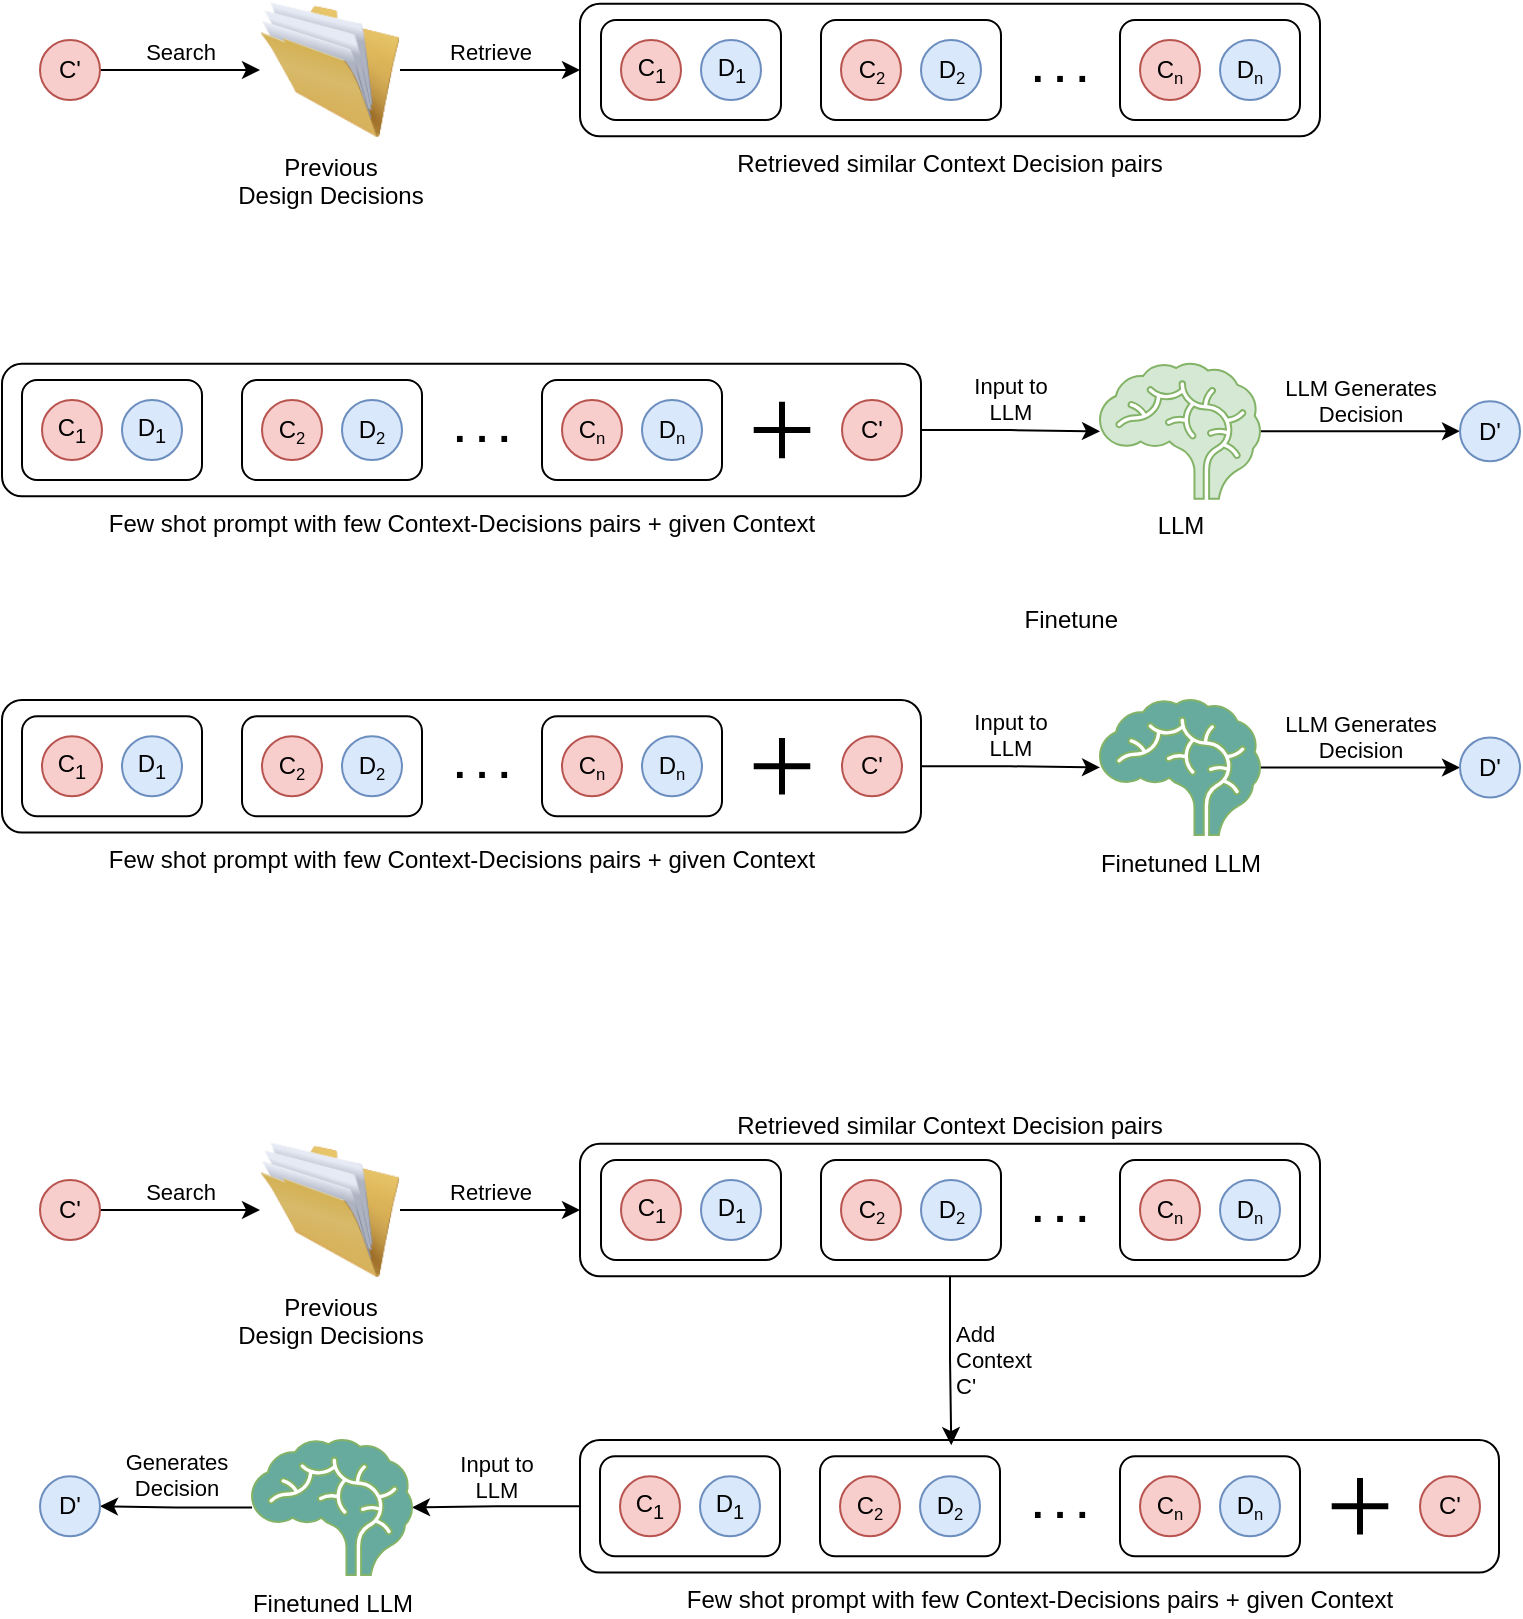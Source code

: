 <mxfile version="24.7.10">
  <diagram name="Page-1" id="zbVzGNcKH51XwOWS4cvV">
    <mxGraphModel dx="1552" dy="895" grid="1" gridSize="10" guides="1" tooltips="1" connect="1" arrows="1" fold="1" page="1" pageScale="1" pageWidth="850" pageHeight="1100" math="0" shadow="0">
      <root>
        <mxCell id="0" />
        <mxCell id="1" parent="0" />
        <mxCell id="oScVINL6oA3aYRQgR9YV-19" value="Search" style="edgeStyle=orthogonalEdgeStyle;rounded=0;orthogonalLoop=1;jettySize=auto;html=1;labelPosition=center;verticalLabelPosition=top;align=center;verticalAlign=bottom;" parent="1" source="oScVINL6oA3aYRQgR9YV-2" target="oScVINL6oA3aYRQgR9YV-3" edge="1">
          <mxGeometry relative="1" as="geometry" />
        </mxCell>
        <mxCell id="oScVINL6oA3aYRQgR9YV-2" value="C&#39;" style="ellipse;whiteSpace=wrap;html=1;aspect=fixed;fillColor=#f8cecc;strokeColor=#b85450;" parent="1" vertex="1">
          <mxGeometry x="60" y="100" width="30" height="30" as="geometry" />
        </mxCell>
        <mxCell id="oScVINL6oA3aYRQgR9YV-21" value="Retrieve" style="edgeStyle=orthogonalEdgeStyle;rounded=0;orthogonalLoop=1;jettySize=auto;html=1;labelPosition=center;verticalLabelPosition=top;align=center;verticalAlign=bottom;" parent="1" source="oScVINL6oA3aYRQgR9YV-3" target="oScVINL6oA3aYRQgR9YV-17" edge="1">
          <mxGeometry relative="1" as="geometry" />
        </mxCell>
        <mxCell id="oScVINL6oA3aYRQgR9YV-3" value="Previous&lt;div&gt;Design Decisions&lt;/div&gt;" style="image;html=1;image=img/lib/clip_art/general/Full_Folder_128x128.png" parent="1" vertex="1">
          <mxGeometry x="170" y="80" width="70" height="70" as="geometry" />
        </mxCell>
        <mxCell id="oScVINL6oA3aYRQgR9YV-4" value="C&lt;sub&gt;1&lt;/sub&gt;" style="ellipse;whiteSpace=wrap;html=1;aspect=fixed;fillColor=#f8cecc;strokeColor=#b85450;" parent="1" vertex="1">
          <mxGeometry x="350.5" y="100" width="30" height="30" as="geometry" />
        </mxCell>
        <mxCell id="oScVINL6oA3aYRQgR9YV-5" value="D&lt;sub&gt;1&lt;/sub&gt;" style="ellipse;whiteSpace=wrap;html=1;aspect=fixed;fillColor=#dae8fc;strokeColor=#6c8ebf;" parent="1" vertex="1">
          <mxGeometry x="390.5" y="100" width="30" height="30" as="geometry" />
        </mxCell>
        <mxCell id="oScVINL6oA3aYRQgR9YV-6" value="" style="rounded=1;whiteSpace=wrap;html=1;fillColor=none;" parent="1" vertex="1">
          <mxGeometry x="340.5" y="90" width="90" height="50" as="geometry" />
        </mxCell>
        <mxCell id="oScVINL6oA3aYRQgR9YV-7" value="C&lt;span style=&quot;font-size: 10px;&quot;&gt;&lt;sub&gt;2&lt;/sub&gt;&lt;/span&gt;" style="ellipse;whiteSpace=wrap;html=1;aspect=fixed;fillColor=#f8cecc;strokeColor=#b85450;" parent="1" vertex="1">
          <mxGeometry x="460.5" y="100" width="30" height="30" as="geometry" />
        </mxCell>
        <mxCell id="oScVINL6oA3aYRQgR9YV-8" value="D&lt;span style=&quot;font-size: 10px;&quot;&gt;&lt;sub&gt;2&lt;/sub&gt;&lt;/span&gt;" style="ellipse;whiteSpace=wrap;html=1;aspect=fixed;fillColor=#dae8fc;strokeColor=#6c8ebf;" parent="1" vertex="1">
          <mxGeometry x="500.5" y="100" width="30" height="30" as="geometry" />
        </mxCell>
        <mxCell id="oScVINL6oA3aYRQgR9YV-9" value="" style="rounded=1;whiteSpace=wrap;html=1;fillColor=none;" parent="1" vertex="1">
          <mxGeometry x="450.5" y="90" width="90" height="50" as="geometry" />
        </mxCell>
        <mxCell id="oScVINL6oA3aYRQgR9YV-10" value="C&lt;span style=&quot;font-size: 10px;&quot;&gt;&lt;sub&gt;n&lt;/sub&gt;&lt;/span&gt;" style="ellipse;whiteSpace=wrap;html=1;aspect=fixed;fillColor=#f8cecc;strokeColor=#b85450;" parent="1" vertex="1">
          <mxGeometry x="610" y="100" width="30" height="30" as="geometry" />
        </mxCell>
        <mxCell id="oScVINL6oA3aYRQgR9YV-11" value="D&lt;span style=&quot;font-size: 10px;&quot;&gt;&lt;sub&gt;n&lt;/sub&gt;&lt;/span&gt;" style="ellipse;whiteSpace=wrap;html=1;aspect=fixed;fillColor=#dae8fc;strokeColor=#6c8ebf;" parent="1" vertex="1">
          <mxGeometry x="650" y="100" width="30" height="30" as="geometry" />
        </mxCell>
        <mxCell id="oScVINL6oA3aYRQgR9YV-12" value="" style="rounded=1;whiteSpace=wrap;html=1;fillColor=none;" parent="1" vertex="1">
          <mxGeometry x="600" y="90" width="90" height="50" as="geometry" />
        </mxCell>
        <mxCell id="oScVINL6oA3aYRQgR9YV-13" value="&lt;font size=&quot;1&quot; style=&quot;&quot;&gt;&lt;b style=&quot;font-size: 20px;&quot;&gt;. . .&lt;/b&gt;&lt;/font&gt;" style="rounded=1;whiteSpace=wrap;html=1;fillColor=none;opacity=0;" parent="1" vertex="1">
          <mxGeometry x="540" y="90" width="60" height="45" as="geometry" />
        </mxCell>
        <mxCell id="oScVINL6oA3aYRQgR9YV-17" value="Retrieved similar Context Decision pairs" style="rounded=1;whiteSpace=wrap;html=1;fillColor=none;labelPosition=center;verticalLabelPosition=bottom;align=center;verticalAlign=top;" parent="1" vertex="1">
          <mxGeometry x="330" y="81.88" width="370" height="66.25" as="geometry" />
        </mxCell>
        <mxCell id="oScVINL6oA3aYRQgR9YV-37" value="C&lt;sub&gt;1&lt;/sub&gt;" style="ellipse;whiteSpace=wrap;html=1;aspect=fixed;fillColor=#f8cecc;strokeColor=#b85450;" parent="1" vertex="1">
          <mxGeometry x="61" y="280" width="30" height="30" as="geometry" />
        </mxCell>
        <mxCell id="oScVINL6oA3aYRQgR9YV-38" value="D&lt;sub&gt;1&lt;/sub&gt;" style="ellipse;whiteSpace=wrap;html=1;aspect=fixed;fillColor=#dae8fc;strokeColor=#6c8ebf;" parent="1" vertex="1">
          <mxGeometry x="101" y="280" width="30" height="30" as="geometry" />
        </mxCell>
        <mxCell id="oScVINL6oA3aYRQgR9YV-39" value="" style="rounded=1;whiteSpace=wrap;html=1;fillColor=none;" parent="1" vertex="1">
          <mxGeometry x="51" y="270" width="90" height="50" as="geometry" />
        </mxCell>
        <mxCell id="oScVINL6oA3aYRQgR9YV-40" value="C&lt;span style=&quot;font-size: 10px;&quot;&gt;&lt;sub&gt;2&lt;/sub&gt;&lt;/span&gt;" style="ellipse;whiteSpace=wrap;html=1;aspect=fixed;fillColor=#f8cecc;strokeColor=#b85450;" parent="1" vertex="1">
          <mxGeometry x="171" y="280" width="30" height="30" as="geometry" />
        </mxCell>
        <mxCell id="oScVINL6oA3aYRQgR9YV-41" value="D&lt;span style=&quot;font-size: 10px;&quot;&gt;&lt;sub&gt;2&lt;/sub&gt;&lt;/span&gt;" style="ellipse;whiteSpace=wrap;html=1;aspect=fixed;fillColor=#dae8fc;strokeColor=#6c8ebf;" parent="1" vertex="1">
          <mxGeometry x="211" y="280" width="30" height="30" as="geometry" />
        </mxCell>
        <mxCell id="oScVINL6oA3aYRQgR9YV-42" value="" style="rounded=1;whiteSpace=wrap;html=1;fillColor=none;" parent="1" vertex="1">
          <mxGeometry x="161" y="270" width="90" height="50" as="geometry" />
        </mxCell>
        <mxCell id="oScVINL6oA3aYRQgR9YV-43" value="C&lt;span style=&quot;font-size: 10px;&quot;&gt;&lt;sub&gt;n&lt;/sub&gt;&lt;/span&gt;" style="ellipse;whiteSpace=wrap;html=1;aspect=fixed;fillColor=#f8cecc;strokeColor=#b85450;" parent="1" vertex="1">
          <mxGeometry x="321" y="280" width="30" height="30" as="geometry" />
        </mxCell>
        <mxCell id="oScVINL6oA3aYRQgR9YV-44" value="D&lt;span style=&quot;font-size: 10px;&quot;&gt;&lt;sub&gt;n&lt;/sub&gt;&lt;/span&gt;" style="ellipse;whiteSpace=wrap;html=1;aspect=fixed;fillColor=#dae8fc;strokeColor=#6c8ebf;" parent="1" vertex="1">
          <mxGeometry x="361" y="280" width="30" height="30" as="geometry" />
        </mxCell>
        <mxCell id="oScVINL6oA3aYRQgR9YV-45" value="" style="rounded=1;whiteSpace=wrap;html=1;fillColor=none;" parent="1" vertex="1">
          <mxGeometry x="311" y="270" width="90" height="50" as="geometry" />
        </mxCell>
        <mxCell id="oScVINL6oA3aYRQgR9YV-46" value="&lt;font size=&quot;1&quot; style=&quot;&quot;&gt;&lt;b style=&quot;font-size: 20px;&quot;&gt;. . .&lt;/b&gt;&lt;/font&gt;" style="rounded=1;whiteSpace=wrap;html=1;fillColor=none;opacity=0;" parent="1" vertex="1">
          <mxGeometry x="261" y="270" width="39.5" height="45" as="geometry" />
        </mxCell>
        <mxCell id="oScVINL6oA3aYRQgR9YV-47" value="" style="shape=umlDestroy;whiteSpace=wrap;html=1;strokeWidth=3;targetShapes=umlLifeline;rotation=45;direction=south;" parent="1" vertex="1">
          <mxGeometry x="421" y="285" width="20" height="20" as="geometry" />
        </mxCell>
        <mxCell id="oScVINL6oA3aYRQgR9YV-48" value="C&#39;" style="ellipse;whiteSpace=wrap;html=1;aspect=fixed;fillColor=#f8cecc;strokeColor=#b85450;" parent="1" vertex="1">
          <mxGeometry x="461" y="280" width="30" height="30" as="geometry" />
        </mxCell>
        <mxCell id="oScVINL6oA3aYRQgR9YV-52" value="Input to&lt;br&gt;LLM" style="edgeStyle=orthogonalEdgeStyle;rounded=0;orthogonalLoop=1;jettySize=auto;html=1;labelPosition=center;verticalLabelPosition=top;align=center;verticalAlign=bottom;" parent="1" source="oScVINL6oA3aYRQgR9YV-49" target="oScVINL6oA3aYRQgR9YV-50" edge="1">
          <mxGeometry relative="1" as="geometry" />
        </mxCell>
        <mxCell id="oScVINL6oA3aYRQgR9YV-49" value="Few shot prompt with few Context-Decisions pairs + given Context" style="rounded=1;whiteSpace=wrap;html=1;fillColor=none;labelPosition=center;verticalLabelPosition=bottom;align=center;verticalAlign=top;" parent="1" vertex="1">
          <mxGeometry x="41" y="261.88" width="459.5" height="66.25" as="geometry" />
        </mxCell>
        <mxCell id="oScVINL6oA3aYRQgR9YV-53" value="LLM Generates&lt;div&gt;Decision&lt;/div&gt;" style="edgeStyle=orthogonalEdgeStyle;rounded=0;orthogonalLoop=1;jettySize=auto;html=1;labelPosition=center;verticalLabelPosition=top;align=center;verticalAlign=bottom;" parent="1" source="oScVINL6oA3aYRQgR9YV-50" target="oScVINL6oA3aYRQgR9YV-51" edge="1">
          <mxGeometry relative="1" as="geometry" />
        </mxCell>
        <mxCell id="oScVINL6oA3aYRQgR9YV-50" value="LLM" style="shape=mxgraph.signs.healthcare.brain;html=1;pointerEvents=1;fillColor=#d5e8d4;strokeColor=#82b366;verticalLabelPosition=bottom;verticalAlign=top;align=center;" parent="1" vertex="1">
          <mxGeometry x="590" y="261.88" width="80" height="67.5" as="geometry" />
        </mxCell>
        <mxCell id="oScVINL6oA3aYRQgR9YV-51" value="D&#39;" style="ellipse;whiteSpace=wrap;html=1;aspect=fixed;fillColor=#dae8fc;strokeColor=#6c8ebf;" parent="1" vertex="1">
          <mxGeometry x="770" y="280.63" width="30" height="30" as="geometry" />
        </mxCell>
        <mxCell id="_WBC0RxFsMpEaqyZf2tm-16" value="Search" style="edgeStyle=orthogonalEdgeStyle;rounded=0;orthogonalLoop=1;jettySize=auto;html=1;labelPosition=center;verticalLabelPosition=top;align=center;verticalAlign=bottom;" edge="1" parent="1" source="_WBC0RxFsMpEaqyZf2tm-17" target="_WBC0RxFsMpEaqyZf2tm-19">
          <mxGeometry relative="1" as="geometry" />
        </mxCell>
        <mxCell id="_WBC0RxFsMpEaqyZf2tm-17" value="C&#39;" style="ellipse;whiteSpace=wrap;html=1;aspect=fixed;fillColor=#f8cecc;strokeColor=#b85450;" vertex="1" parent="1">
          <mxGeometry x="60" y="670" width="30" height="30" as="geometry" />
        </mxCell>
        <mxCell id="_WBC0RxFsMpEaqyZf2tm-18" value="Retrieve" style="edgeStyle=orthogonalEdgeStyle;rounded=0;orthogonalLoop=1;jettySize=auto;html=1;labelPosition=center;verticalLabelPosition=top;align=center;verticalAlign=bottom;" edge="1" parent="1" source="_WBC0RxFsMpEaqyZf2tm-19" target="_WBC0RxFsMpEaqyZf2tm-30">
          <mxGeometry relative="1" as="geometry" />
        </mxCell>
        <mxCell id="_WBC0RxFsMpEaqyZf2tm-19" value="Previous&lt;div&gt;Design Decisions&lt;/div&gt;" style="image;html=1;image=img/lib/clip_art/general/Full_Folder_128x128.png" vertex="1" parent="1">
          <mxGeometry x="170" y="650" width="70" height="70" as="geometry" />
        </mxCell>
        <mxCell id="_WBC0RxFsMpEaqyZf2tm-20" value="C&lt;sub&gt;1&lt;/sub&gt;" style="ellipse;whiteSpace=wrap;html=1;aspect=fixed;fillColor=#f8cecc;strokeColor=#b85450;" vertex="1" parent="1">
          <mxGeometry x="350.5" y="670" width="30" height="30" as="geometry" />
        </mxCell>
        <mxCell id="_WBC0RxFsMpEaqyZf2tm-21" value="D&lt;sub&gt;1&lt;/sub&gt;" style="ellipse;whiteSpace=wrap;html=1;aspect=fixed;fillColor=#dae8fc;strokeColor=#6c8ebf;" vertex="1" parent="1">
          <mxGeometry x="390.5" y="670" width="30" height="30" as="geometry" />
        </mxCell>
        <mxCell id="_WBC0RxFsMpEaqyZf2tm-22" value="" style="rounded=1;whiteSpace=wrap;html=1;fillColor=none;" vertex="1" parent="1">
          <mxGeometry x="340.5" y="660" width="90" height="50" as="geometry" />
        </mxCell>
        <mxCell id="_WBC0RxFsMpEaqyZf2tm-23" value="C&lt;span style=&quot;font-size: 10px;&quot;&gt;&lt;sub&gt;2&lt;/sub&gt;&lt;/span&gt;" style="ellipse;whiteSpace=wrap;html=1;aspect=fixed;fillColor=#f8cecc;strokeColor=#b85450;" vertex="1" parent="1">
          <mxGeometry x="460.5" y="670" width="30" height="30" as="geometry" />
        </mxCell>
        <mxCell id="_WBC0RxFsMpEaqyZf2tm-24" value="D&lt;span style=&quot;font-size: 10px;&quot;&gt;&lt;sub&gt;2&lt;/sub&gt;&lt;/span&gt;" style="ellipse;whiteSpace=wrap;html=1;aspect=fixed;fillColor=#dae8fc;strokeColor=#6c8ebf;" vertex="1" parent="1">
          <mxGeometry x="500.5" y="670" width="30" height="30" as="geometry" />
        </mxCell>
        <mxCell id="_WBC0RxFsMpEaqyZf2tm-25" value="" style="rounded=1;whiteSpace=wrap;html=1;fillColor=none;" vertex="1" parent="1">
          <mxGeometry x="450.5" y="660" width="90" height="50" as="geometry" />
        </mxCell>
        <mxCell id="_WBC0RxFsMpEaqyZf2tm-26" value="C&lt;span style=&quot;font-size: 10px;&quot;&gt;&lt;sub&gt;n&lt;/sub&gt;&lt;/span&gt;" style="ellipse;whiteSpace=wrap;html=1;aspect=fixed;fillColor=#f8cecc;strokeColor=#b85450;" vertex="1" parent="1">
          <mxGeometry x="610" y="670" width="30" height="30" as="geometry" />
        </mxCell>
        <mxCell id="_WBC0RxFsMpEaqyZf2tm-27" value="D&lt;span style=&quot;font-size: 10px;&quot;&gt;&lt;sub&gt;n&lt;/sub&gt;&lt;/span&gt;" style="ellipse;whiteSpace=wrap;html=1;aspect=fixed;fillColor=#dae8fc;strokeColor=#6c8ebf;" vertex="1" parent="1">
          <mxGeometry x="650" y="670" width="30" height="30" as="geometry" />
        </mxCell>
        <mxCell id="_WBC0RxFsMpEaqyZf2tm-28" value="" style="rounded=1;whiteSpace=wrap;html=1;fillColor=none;" vertex="1" parent="1">
          <mxGeometry x="600" y="660" width="90" height="50" as="geometry" />
        </mxCell>
        <mxCell id="_WBC0RxFsMpEaqyZf2tm-29" value="&lt;font size=&quot;1&quot; style=&quot;&quot;&gt;&lt;b style=&quot;font-size: 20px;&quot;&gt;. . .&lt;/b&gt;&lt;/font&gt;" style="rounded=1;whiteSpace=wrap;html=1;fillColor=none;opacity=0;" vertex="1" parent="1">
          <mxGeometry x="540" y="660" width="60" height="45" as="geometry" />
        </mxCell>
        <mxCell id="_WBC0RxFsMpEaqyZf2tm-62" value="Add&amp;nbsp;&lt;div&gt;Context&lt;/div&gt;&lt;div&gt;C&#39;&lt;/div&gt;" style="edgeStyle=orthogonalEdgeStyle;rounded=0;orthogonalLoop=1;jettySize=auto;html=1;entryX=0.404;entryY=0.039;entryDx=0;entryDy=0;entryPerimeter=0;labelPosition=right;verticalLabelPosition=middle;align=left;verticalAlign=middle;" edge="1" parent="1" source="_WBC0RxFsMpEaqyZf2tm-30" target="_WBC0RxFsMpEaqyZf2tm-56">
          <mxGeometry relative="1" as="geometry" />
        </mxCell>
        <mxCell id="_WBC0RxFsMpEaqyZf2tm-30" value="Retrieved similar Context Decision pairs" style="rounded=1;whiteSpace=wrap;html=1;fillColor=none;labelPosition=center;verticalLabelPosition=top;align=center;verticalAlign=bottom;" vertex="1" parent="1">
          <mxGeometry x="330" y="651.88" width="370" height="66.25" as="geometry" />
        </mxCell>
        <mxCell id="_WBC0RxFsMpEaqyZf2tm-44" value="C&lt;sub&gt;1&lt;/sub&gt;" style="ellipse;whiteSpace=wrap;html=1;aspect=fixed;fillColor=#f8cecc;strokeColor=#b85450;" vertex="1" parent="1">
          <mxGeometry x="350" y="818.12" width="30" height="30" as="geometry" />
        </mxCell>
        <mxCell id="_WBC0RxFsMpEaqyZf2tm-45" value="D&lt;sub&gt;1&lt;/sub&gt;" style="ellipse;whiteSpace=wrap;html=1;aspect=fixed;fillColor=#dae8fc;strokeColor=#6c8ebf;" vertex="1" parent="1">
          <mxGeometry x="390" y="818.12" width="30" height="30" as="geometry" />
        </mxCell>
        <mxCell id="_WBC0RxFsMpEaqyZf2tm-46" value="" style="rounded=1;whiteSpace=wrap;html=1;fillColor=none;" vertex="1" parent="1">
          <mxGeometry x="340" y="808.12" width="90" height="50" as="geometry" />
        </mxCell>
        <mxCell id="_WBC0RxFsMpEaqyZf2tm-47" value="C&lt;span style=&quot;font-size: 10px;&quot;&gt;&lt;sub&gt;2&lt;/sub&gt;&lt;/span&gt;" style="ellipse;whiteSpace=wrap;html=1;aspect=fixed;fillColor=#f8cecc;strokeColor=#b85450;" vertex="1" parent="1">
          <mxGeometry x="460" y="818.12" width="30" height="30" as="geometry" />
        </mxCell>
        <mxCell id="_WBC0RxFsMpEaqyZf2tm-48" value="D&lt;span style=&quot;font-size: 10px;&quot;&gt;&lt;sub&gt;2&lt;/sub&gt;&lt;/span&gt;" style="ellipse;whiteSpace=wrap;html=1;aspect=fixed;fillColor=#dae8fc;strokeColor=#6c8ebf;" vertex="1" parent="1">
          <mxGeometry x="500" y="818.12" width="30" height="30" as="geometry" />
        </mxCell>
        <mxCell id="_WBC0RxFsMpEaqyZf2tm-49" value="" style="rounded=1;whiteSpace=wrap;html=1;fillColor=none;" vertex="1" parent="1">
          <mxGeometry x="450" y="808.12" width="90" height="50" as="geometry" />
        </mxCell>
        <mxCell id="_WBC0RxFsMpEaqyZf2tm-50" value="C&lt;span style=&quot;font-size: 10px;&quot;&gt;&lt;sub&gt;n&lt;/sub&gt;&lt;/span&gt;" style="ellipse;whiteSpace=wrap;html=1;aspect=fixed;fillColor=#f8cecc;strokeColor=#b85450;" vertex="1" parent="1">
          <mxGeometry x="610" y="818.12" width="30" height="30" as="geometry" />
        </mxCell>
        <mxCell id="_WBC0RxFsMpEaqyZf2tm-51" value="D&lt;span style=&quot;font-size: 10px;&quot;&gt;&lt;sub&gt;n&lt;/sub&gt;&lt;/span&gt;" style="ellipse;whiteSpace=wrap;html=1;aspect=fixed;fillColor=#dae8fc;strokeColor=#6c8ebf;" vertex="1" parent="1">
          <mxGeometry x="650" y="818.12" width="30" height="30" as="geometry" />
        </mxCell>
        <mxCell id="_WBC0RxFsMpEaqyZf2tm-52" value="" style="rounded=1;whiteSpace=wrap;html=1;fillColor=none;" vertex="1" parent="1">
          <mxGeometry x="600" y="808.12" width="90" height="50" as="geometry" />
        </mxCell>
        <mxCell id="_WBC0RxFsMpEaqyZf2tm-53" value="&lt;font size=&quot;1&quot; style=&quot;&quot;&gt;&lt;b style=&quot;font-size: 20px;&quot;&gt;. . .&lt;/b&gt;&lt;/font&gt;" style="rounded=1;whiteSpace=wrap;html=1;fillColor=none;opacity=0;" vertex="1" parent="1">
          <mxGeometry x="550" y="808.12" width="39.5" height="45" as="geometry" />
        </mxCell>
        <mxCell id="_WBC0RxFsMpEaqyZf2tm-54" value="" style="shape=umlDestroy;whiteSpace=wrap;html=1;strokeWidth=3;targetShapes=umlLifeline;rotation=45;direction=south;" vertex="1" parent="1">
          <mxGeometry x="710" y="823.12" width="20" height="20" as="geometry" />
        </mxCell>
        <mxCell id="_WBC0RxFsMpEaqyZf2tm-55" value="C&#39;" style="ellipse;whiteSpace=wrap;html=1;aspect=fixed;fillColor=#f8cecc;strokeColor=#b85450;" vertex="1" parent="1">
          <mxGeometry x="750" y="818.12" width="30" height="30" as="geometry" />
        </mxCell>
        <mxCell id="_WBC0RxFsMpEaqyZf2tm-63" value="Input to&lt;div&gt;LLM&lt;/div&gt;" style="edgeStyle=orthogonalEdgeStyle;rounded=0;orthogonalLoop=1;jettySize=auto;html=1;labelPosition=center;verticalLabelPosition=top;align=center;verticalAlign=bottom;" edge="1" parent="1" source="_WBC0RxFsMpEaqyZf2tm-56" target="_WBC0RxFsMpEaqyZf2tm-58">
          <mxGeometry relative="1" as="geometry" />
        </mxCell>
        <mxCell id="_WBC0RxFsMpEaqyZf2tm-56" value="Few shot prompt with few Context-Decisions pairs + given Context" style="rounded=1;whiteSpace=wrap;html=1;fillColor=none;labelPosition=center;verticalLabelPosition=bottom;align=center;verticalAlign=top;" vertex="1" parent="1">
          <mxGeometry x="330" y="800" width="459.5" height="66.25" as="geometry" />
        </mxCell>
        <mxCell id="_WBC0RxFsMpEaqyZf2tm-61" value="Generates&lt;div&gt;Decision&lt;/div&gt;" style="edgeStyle=orthogonalEdgeStyle;rounded=0;orthogonalLoop=1;jettySize=auto;html=1;labelPosition=center;verticalLabelPosition=top;align=center;verticalAlign=bottom;" edge="1" parent="1" source="_WBC0RxFsMpEaqyZf2tm-58" target="_WBC0RxFsMpEaqyZf2tm-59">
          <mxGeometry relative="1" as="geometry" />
        </mxCell>
        <mxCell id="_WBC0RxFsMpEaqyZf2tm-58" value="Finetuned LLM" style="shape=mxgraph.signs.healthcare.brain;html=1;pointerEvents=1;fillColor=#67AB9F;strokeColor=#82b366;verticalLabelPosition=bottom;verticalAlign=top;align=center;" vertex="1" parent="1">
          <mxGeometry x="166" y="800" width="80" height="67.5" as="geometry" />
        </mxCell>
        <mxCell id="_WBC0RxFsMpEaqyZf2tm-59" value="D&#39;" style="ellipse;whiteSpace=wrap;html=1;aspect=fixed;fillColor=#dae8fc;strokeColor=#6c8ebf;" vertex="1" parent="1">
          <mxGeometry x="60" y="818.12" width="30" height="30" as="geometry" />
        </mxCell>
        <mxCell id="_WBC0RxFsMpEaqyZf2tm-67" value="C&lt;sub&gt;1&lt;/sub&gt;" style="ellipse;whiteSpace=wrap;html=1;aspect=fixed;fillColor=#f8cecc;strokeColor=#b85450;" vertex="1" parent="1">
          <mxGeometry x="61" y="448.12" width="30" height="30" as="geometry" />
        </mxCell>
        <mxCell id="_WBC0RxFsMpEaqyZf2tm-68" value="D&lt;sub&gt;1&lt;/sub&gt;" style="ellipse;whiteSpace=wrap;html=1;aspect=fixed;fillColor=#dae8fc;strokeColor=#6c8ebf;" vertex="1" parent="1">
          <mxGeometry x="101" y="448.12" width="30" height="30" as="geometry" />
        </mxCell>
        <mxCell id="_WBC0RxFsMpEaqyZf2tm-69" value="" style="rounded=1;whiteSpace=wrap;html=1;fillColor=none;" vertex="1" parent="1">
          <mxGeometry x="51" y="438.12" width="90" height="50" as="geometry" />
        </mxCell>
        <mxCell id="_WBC0RxFsMpEaqyZf2tm-70" value="C&lt;span style=&quot;font-size: 10px;&quot;&gt;&lt;sub&gt;2&lt;/sub&gt;&lt;/span&gt;" style="ellipse;whiteSpace=wrap;html=1;aspect=fixed;fillColor=#f8cecc;strokeColor=#b85450;" vertex="1" parent="1">
          <mxGeometry x="171" y="448.12" width="30" height="30" as="geometry" />
        </mxCell>
        <mxCell id="_WBC0RxFsMpEaqyZf2tm-71" value="D&lt;span style=&quot;font-size: 10px;&quot;&gt;&lt;sub&gt;2&lt;/sub&gt;&lt;/span&gt;" style="ellipse;whiteSpace=wrap;html=1;aspect=fixed;fillColor=#dae8fc;strokeColor=#6c8ebf;" vertex="1" parent="1">
          <mxGeometry x="211" y="448.12" width="30" height="30" as="geometry" />
        </mxCell>
        <mxCell id="_WBC0RxFsMpEaqyZf2tm-72" value="" style="rounded=1;whiteSpace=wrap;html=1;fillColor=none;" vertex="1" parent="1">
          <mxGeometry x="161" y="438.12" width="90" height="50" as="geometry" />
        </mxCell>
        <mxCell id="_WBC0RxFsMpEaqyZf2tm-73" value="C&lt;span style=&quot;font-size: 10px;&quot;&gt;&lt;sub&gt;n&lt;/sub&gt;&lt;/span&gt;" style="ellipse;whiteSpace=wrap;html=1;aspect=fixed;fillColor=#f8cecc;strokeColor=#b85450;" vertex="1" parent="1">
          <mxGeometry x="321" y="448.12" width="30" height="30" as="geometry" />
        </mxCell>
        <mxCell id="_WBC0RxFsMpEaqyZf2tm-74" value="D&lt;span style=&quot;font-size: 10px;&quot;&gt;&lt;sub&gt;n&lt;/sub&gt;&lt;/span&gt;" style="ellipse;whiteSpace=wrap;html=1;aspect=fixed;fillColor=#dae8fc;strokeColor=#6c8ebf;" vertex="1" parent="1">
          <mxGeometry x="361" y="448.12" width="30" height="30" as="geometry" />
        </mxCell>
        <mxCell id="_WBC0RxFsMpEaqyZf2tm-75" value="" style="rounded=1;whiteSpace=wrap;html=1;fillColor=none;" vertex="1" parent="1">
          <mxGeometry x="311" y="438.12" width="90" height="50" as="geometry" />
        </mxCell>
        <mxCell id="_WBC0RxFsMpEaqyZf2tm-76" value="&lt;font size=&quot;1&quot; style=&quot;&quot;&gt;&lt;b style=&quot;font-size: 20px;&quot;&gt;. . .&lt;/b&gt;&lt;/font&gt;" style="rounded=1;whiteSpace=wrap;html=1;fillColor=none;opacity=0;" vertex="1" parent="1">
          <mxGeometry x="261" y="438.12" width="39.5" height="45" as="geometry" />
        </mxCell>
        <mxCell id="_WBC0RxFsMpEaqyZf2tm-77" value="" style="shape=umlDestroy;whiteSpace=wrap;html=1;strokeWidth=3;targetShapes=umlLifeline;rotation=45;direction=south;" vertex="1" parent="1">
          <mxGeometry x="421" y="453.12" width="20" height="20" as="geometry" />
        </mxCell>
        <mxCell id="_WBC0RxFsMpEaqyZf2tm-78" value="C&#39;" style="ellipse;whiteSpace=wrap;html=1;aspect=fixed;fillColor=#f8cecc;strokeColor=#b85450;" vertex="1" parent="1">
          <mxGeometry x="461" y="448.12" width="30" height="30" as="geometry" />
        </mxCell>
        <mxCell id="_WBC0RxFsMpEaqyZf2tm-79" value="Input to&lt;br&gt;LLM" style="edgeStyle=orthogonalEdgeStyle;rounded=0;orthogonalLoop=1;jettySize=auto;html=1;labelPosition=center;verticalLabelPosition=top;align=center;verticalAlign=bottom;" edge="1" parent="1" source="_WBC0RxFsMpEaqyZf2tm-80" target="_WBC0RxFsMpEaqyZf2tm-82">
          <mxGeometry relative="1" as="geometry" />
        </mxCell>
        <mxCell id="_WBC0RxFsMpEaqyZf2tm-80" value="Few shot prompt with few Context-Decisions pairs + given Context" style="rounded=1;whiteSpace=wrap;html=1;fillColor=none;labelPosition=center;verticalLabelPosition=bottom;align=center;verticalAlign=top;" vertex="1" parent="1">
          <mxGeometry x="41" y="430" width="459.5" height="66.25" as="geometry" />
        </mxCell>
        <mxCell id="_WBC0RxFsMpEaqyZf2tm-81" value="LLM Generates&lt;div&gt;Decision&lt;/div&gt;" style="edgeStyle=orthogonalEdgeStyle;rounded=0;orthogonalLoop=1;jettySize=auto;html=1;labelPosition=center;verticalLabelPosition=top;align=center;verticalAlign=bottom;" edge="1" parent="1" source="_WBC0RxFsMpEaqyZf2tm-82" target="_WBC0RxFsMpEaqyZf2tm-83">
          <mxGeometry relative="1" as="geometry" />
        </mxCell>
        <mxCell id="_WBC0RxFsMpEaqyZf2tm-82" value="Finetuned LLM" style="shape=mxgraph.signs.healthcare.brain;html=1;pointerEvents=1;fillColor=#67AB9F;strokeColor=#82b366;verticalLabelPosition=bottom;verticalAlign=top;align=center;" vertex="1" parent="1">
          <mxGeometry x="590" y="430" width="80" height="67.5" as="geometry" />
        </mxCell>
        <mxCell id="_WBC0RxFsMpEaqyZf2tm-83" value="D&#39;" style="ellipse;whiteSpace=wrap;html=1;aspect=fixed;fillColor=#dae8fc;strokeColor=#6c8ebf;" vertex="1" parent="1">
          <mxGeometry x="770" y="448.75" width="30" height="30" as="geometry" />
        </mxCell>
        <mxCell id="_WBC0RxFsMpEaqyZf2tm-84" value="Finetune" style="shape=image;html=1;verticalAlign=middle;verticalLabelPosition=middle;labelBackgroundColor=#ffffff;imageAspect=0;aspect=fixed;image=https://cdn2.iconfinder.com/data/icons/drf/PNG/up_alt.png;labelPosition=left;align=right;flipV=1;" vertex="1" parent="1">
          <mxGeometry x="600" y="360" width="60" height="60" as="geometry" />
        </mxCell>
      </root>
    </mxGraphModel>
  </diagram>
</mxfile>
